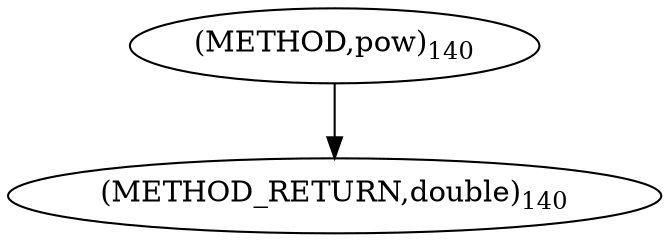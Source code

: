 digraph "pow" {  
"6300" [label = <(METHOD,pow)<SUB>140</SUB>> ]
"6303" [label = <(METHOD_RETURN,double)<SUB>140</SUB>> ]
  "6300" -> "6303" 
}
